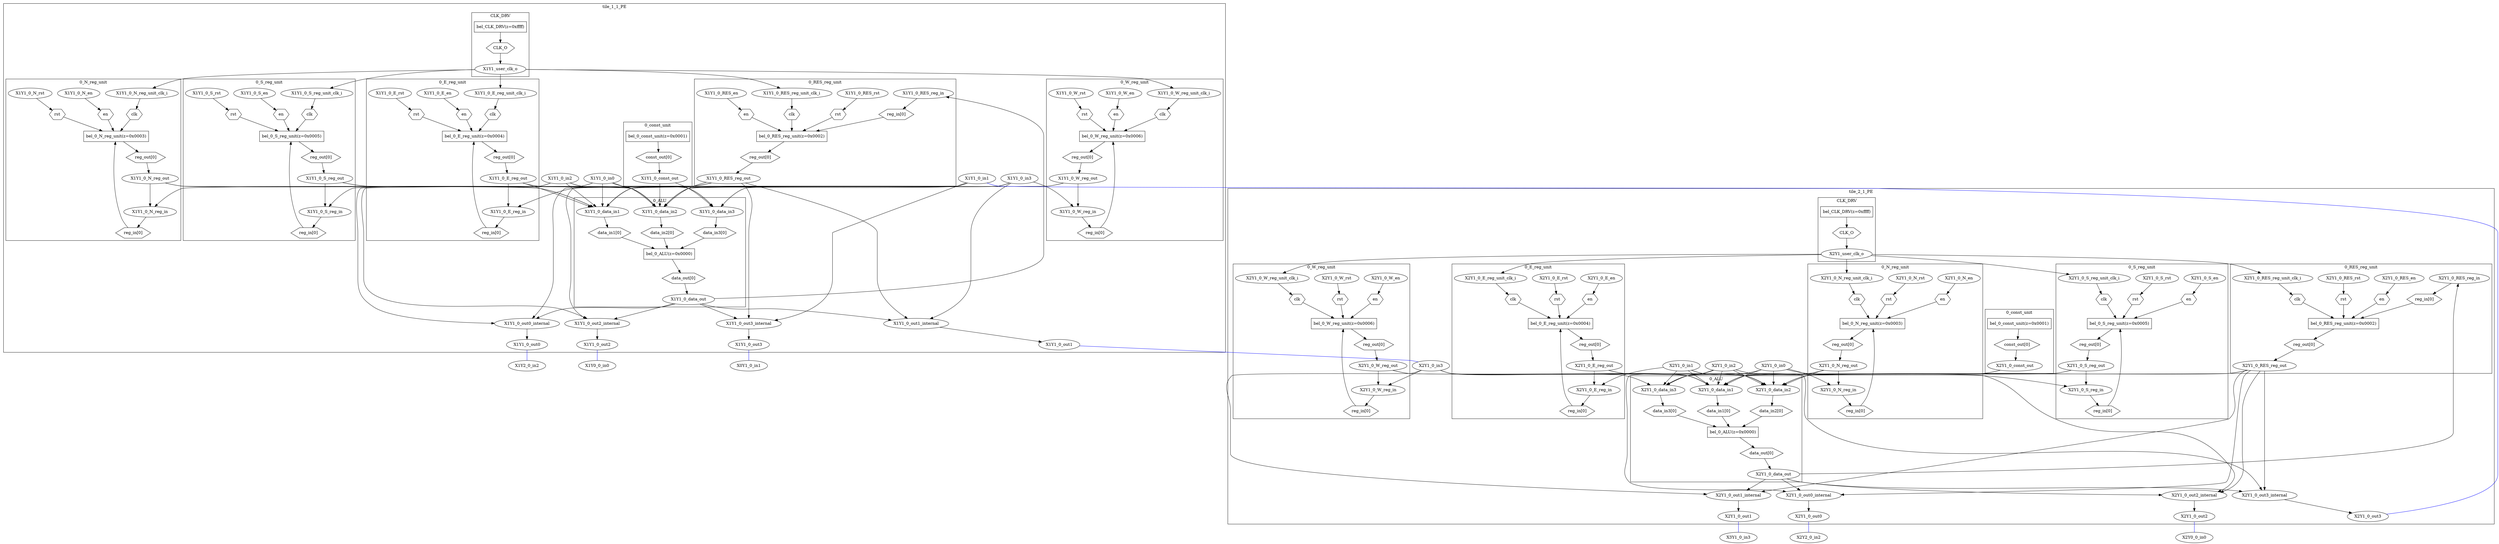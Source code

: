 digraph G {
subgraph cluster_1_1 {
label="tile_1_1_PE";
subgraph cluster_1_1_CLK_DRV {
label="CLK_DRV";
X1Y1_bel_CLK_DRV [label="bel_CLK_DRV(z=0xffff)", shape=box];
X1Y1_CLK_DRVCLK_O [label="CLK_O", shape=hexagon];
X1Y1_bel_CLK_DRV -> X1Y1_CLK_DRVCLK_O;
X1Y1_CLK_DRVCLK_O -> X1Y1_user_clk_o;
}

subgraph cluster_1_1_0_ALU {
label="0_ALU";
X1Y1_bel_0_ALU [label="bel_0_ALU(z=0x0000)", shape=box];
"X1Y1_0_ALUdata_in1[0]" [label="data_in1[0]", shape=hexagon];
X1Y1_0_data_in1 -> "X1Y1_0_ALUdata_in1[0]";
"X1Y1_0_ALUdata_in1[0]" -> X1Y1_bel_0_ALU;
"X1Y1_0_ALUdata_in2[0]" [label="data_in2[0]", shape=hexagon];
X1Y1_0_data_in2 -> "X1Y1_0_ALUdata_in2[0]";
"X1Y1_0_ALUdata_in2[0]" -> X1Y1_bel_0_ALU;
"X1Y1_0_ALUdata_in3[0]" [label="data_in3[0]", shape=hexagon];
X1Y1_0_data_in3 -> "X1Y1_0_ALUdata_in3[0]";
"X1Y1_0_ALUdata_in3[0]" -> X1Y1_bel_0_ALU;
"X1Y1_0_ALUdata_out[0]" [label="data_out[0]", shape=hexagon];
X1Y1_bel_0_ALU -> "X1Y1_0_ALUdata_out[0]";
"X1Y1_0_ALUdata_out[0]" -> X1Y1_0_data_out;
}

subgraph cluster_1_1_0_const_unit {
label="0_const_unit";
X1Y1_bel_0_const_unit [label="bel_0_const_unit(z=0x0001)", shape=box];
"X1Y1_0_const_unitconst_out[0]" [label="const_out[0]", shape=hexagon];
X1Y1_bel_0_const_unit -> "X1Y1_0_const_unitconst_out[0]";
"X1Y1_0_const_unitconst_out[0]" -> X1Y1_0_const_out;
}

subgraph cluster_1_1_0_RES_reg_unit {
label="0_RES_reg_unit";
X1Y1_bel_0_RES_reg_unit [label="bel_0_RES_reg_unit(z=0x0002)", shape=box];
X1Y1_0_RES_reg_uniten [label=en, shape=hexagon];
X1Y1_0_RES_en -> X1Y1_0_RES_reg_uniten;
X1Y1_0_RES_reg_uniten -> X1Y1_bel_0_RES_reg_unit;
"X1Y1_0_RES_reg_unitreg_in[0]" [label="reg_in[0]", shape=hexagon];
X1Y1_0_RES_reg_in -> "X1Y1_0_RES_reg_unitreg_in[0]";
"X1Y1_0_RES_reg_unitreg_in[0]" -> X1Y1_bel_0_RES_reg_unit;
X1Y1_0_RES_reg_unitrst [label=rst, shape=hexagon];
X1Y1_0_RES_rst -> X1Y1_0_RES_reg_unitrst;
X1Y1_0_RES_reg_unitrst -> X1Y1_bel_0_RES_reg_unit;
"X1Y1_0_RES_reg_unitreg_out[0]" [label="reg_out[0]", shape=hexagon];
X1Y1_bel_0_RES_reg_unit -> "X1Y1_0_RES_reg_unitreg_out[0]";
"X1Y1_0_RES_reg_unitreg_out[0]" -> X1Y1_0_RES_reg_out;
X1Y1_0_RES_reg_unitclk [label=clk, shape=hexagon];
X1Y1_0_RES_reg_unit_clk_i -> X1Y1_0_RES_reg_unitclk;
X1Y1_0_RES_reg_unitclk -> X1Y1_bel_0_RES_reg_unit;
}

subgraph cluster_1_1_0_N_reg_unit {
label="0_N_reg_unit";
X1Y1_bel_0_N_reg_unit [label="bel_0_N_reg_unit(z=0x0003)", shape=box];
X1Y1_0_N_reg_uniten [label=en, shape=hexagon];
X1Y1_0_N_en -> X1Y1_0_N_reg_uniten;
X1Y1_0_N_reg_uniten -> X1Y1_bel_0_N_reg_unit;
"X1Y1_0_N_reg_unitreg_in[0]" [label="reg_in[0]", shape=hexagon];
X1Y1_0_N_reg_in -> "X1Y1_0_N_reg_unitreg_in[0]";
"X1Y1_0_N_reg_unitreg_in[0]" -> X1Y1_bel_0_N_reg_unit;
X1Y1_0_N_reg_unitrst [label=rst, shape=hexagon];
X1Y1_0_N_rst -> X1Y1_0_N_reg_unitrst;
X1Y1_0_N_reg_unitrst -> X1Y1_bel_0_N_reg_unit;
"X1Y1_0_N_reg_unitreg_out[0]" [label="reg_out[0]", shape=hexagon];
X1Y1_bel_0_N_reg_unit -> "X1Y1_0_N_reg_unitreg_out[0]";
"X1Y1_0_N_reg_unitreg_out[0]" -> X1Y1_0_N_reg_out;
X1Y1_0_N_reg_unitclk [label=clk, shape=hexagon];
X1Y1_0_N_reg_unit_clk_i -> X1Y1_0_N_reg_unitclk;
X1Y1_0_N_reg_unitclk -> X1Y1_bel_0_N_reg_unit;
}

subgraph cluster_1_1_0_E_reg_unit {
label="0_E_reg_unit";
X1Y1_bel_0_E_reg_unit [label="bel_0_E_reg_unit(z=0x0004)", shape=box];
X1Y1_0_E_reg_uniten [label=en, shape=hexagon];
X1Y1_0_E_en -> X1Y1_0_E_reg_uniten;
X1Y1_0_E_reg_uniten -> X1Y1_bel_0_E_reg_unit;
"X1Y1_0_E_reg_unitreg_in[0]" [label="reg_in[0]", shape=hexagon];
X1Y1_0_E_reg_in -> "X1Y1_0_E_reg_unitreg_in[0]";
"X1Y1_0_E_reg_unitreg_in[0]" -> X1Y1_bel_0_E_reg_unit;
X1Y1_0_E_reg_unitrst [label=rst, shape=hexagon];
X1Y1_0_E_rst -> X1Y1_0_E_reg_unitrst;
X1Y1_0_E_reg_unitrst -> X1Y1_bel_0_E_reg_unit;
"X1Y1_0_E_reg_unitreg_out[0]" [label="reg_out[0]", shape=hexagon];
X1Y1_bel_0_E_reg_unit -> "X1Y1_0_E_reg_unitreg_out[0]";
"X1Y1_0_E_reg_unitreg_out[0]" -> X1Y1_0_E_reg_out;
X1Y1_0_E_reg_unitclk [label=clk, shape=hexagon];
X1Y1_0_E_reg_unit_clk_i -> X1Y1_0_E_reg_unitclk;
X1Y1_0_E_reg_unitclk -> X1Y1_bel_0_E_reg_unit;
}

subgraph cluster_1_1_0_S_reg_unit {
label="0_S_reg_unit";
X1Y1_bel_0_S_reg_unit [label="bel_0_S_reg_unit(z=0x0005)", shape=box];
X1Y1_0_S_reg_uniten [label=en, shape=hexagon];
X1Y1_0_S_en -> X1Y1_0_S_reg_uniten;
X1Y1_0_S_reg_uniten -> X1Y1_bel_0_S_reg_unit;
"X1Y1_0_S_reg_unitreg_in[0]" [label="reg_in[0]", shape=hexagon];
X1Y1_0_S_reg_in -> "X1Y1_0_S_reg_unitreg_in[0]";
"X1Y1_0_S_reg_unitreg_in[0]" -> X1Y1_bel_0_S_reg_unit;
X1Y1_0_S_reg_unitrst [label=rst, shape=hexagon];
X1Y1_0_S_rst -> X1Y1_0_S_reg_unitrst;
X1Y1_0_S_reg_unitrst -> X1Y1_bel_0_S_reg_unit;
"X1Y1_0_S_reg_unitreg_out[0]" [label="reg_out[0]", shape=hexagon];
X1Y1_bel_0_S_reg_unit -> "X1Y1_0_S_reg_unitreg_out[0]";
"X1Y1_0_S_reg_unitreg_out[0]" -> X1Y1_0_S_reg_out;
X1Y1_0_S_reg_unitclk [label=clk, shape=hexagon];
X1Y1_0_S_reg_unit_clk_i -> X1Y1_0_S_reg_unitclk;
X1Y1_0_S_reg_unitclk -> X1Y1_bel_0_S_reg_unit;
}

subgraph cluster_1_1_0_W_reg_unit {
label="0_W_reg_unit";
X1Y1_bel_0_W_reg_unit [label="bel_0_W_reg_unit(z=0x0006)", shape=box];
X1Y1_0_W_reg_uniten [label=en, shape=hexagon];
X1Y1_0_W_en -> X1Y1_0_W_reg_uniten;
X1Y1_0_W_reg_uniten -> X1Y1_bel_0_W_reg_unit;
"X1Y1_0_W_reg_unitreg_in[0]" [label="reg_in[0]", shape=hexagon];
X1Y1_0_W_reg_in -> "X1Y1_0_W_reg_unitreg_in[0]";
"X1Y1_0_W_reg_unitreg_in[0]" -> X1Y1_bel_0_W_reg_unit;
X1Y1_0_W_reg_unitrst [label=rst, shape=hexagon];
X1Y1_0_W_rst -> X1Y1_0_W_reg_unitrst;
X1Y1_0_W_reg_unitrst -> X1Y1_bel_0_W_reg_unit;
"X1Y1_0_W_reg_unitreg_out[0]" [label="reg_out[0]", shape=hexagon];
X1Y1_bel_0_W_reg_unit -> "X1Y1_0_W_reg_unitreg_out[0]";
"X1Y1_0_W_reg_unitreg_out[0]" -> X1Y1_0_W_reg_out;
X1Y1_0_W_reg_unitclk [label=clk, shape=hexagon];
X1Y1_0_W_reg_unit_clk_i -> X1Y1_0_W_reg_unitclk;
X1Y1_0_W_reg_unitclk -> X1Y1_bel_0_W_reg_unit;
}

X1Y1_user_clk_o -> X1Y1_0_RES_reg_unit_clk_i;
X1Y1_user_clk_o -> X1Y1_0_N_reg_unit_clk_i;
X1Y1_user_clk_o -> X1Y1_0_E_reg_unit_clk_i;
X1Y1_user_clk_o -> X1Y1_0_S_reg_unit_clk_i;
X1Y1_user_clk_o -> X1Y1_0_W_reg_unit_clk_i;
X1Y1_0_out0_internal -> X1Y1_0_out0;
X1Y1_0_out1_internal -> X1Y1_0_out1;
X1Y1_0_out2_internal -> X1Y1_0_out2;
X1Y1_0_out3_internal -> X1Y1_0_out3;
X1Y1_0_data_out -> X1Y1_0_out0_internal;
X1Y1_0_RES_reg_out -> X1Y1_0_out0_internal;
X1Y1_0_in2 -> X1Y1_0_out0_internal;
X1Y1_0_data_out -> X1Y1_0_out1_internal;
X1Y1_0_RES_reg_out -> X1Y1_0_out1_internal;
X1Y1_0_in3 -> X1Y1_0_out1_internal;
X1Y1_0_data_out -> X1Y1_0_out2_internal;
X1Y1_0_RES_reg_out -> X1Y1_0_out2_internal;
X1Y1_0_in0 -> X1Y1_0_out2_internal;
X1Y1_0_data_out -> X1Y1_0_out3_internal;
X1Y1_0_RES_reg_out -> X1Y1_0_out3_internal;
X1Y1_0_in1 -> X1Y1_0_out3_internal;
X1Y1_0_in0 -> X1Y1_0_data_in1;
X1Y1_0_in1 -> X1Y1_0_data_in1;
X1Y1_0_in2 -> X1Y1_0_data_in1;
X1Y1_0_in3 -> X1Y1_0_data_in1;
X1Y1_0_RES_reg_out -> X1Y1_0_data_in1;
X1Y1_0_N_reg_out -> X1Y1_0_data_in1;
X1Y1_0_E_reg_out -> X1Y1_0_data_in1;
X1Y1_0_S_reg_out -> X1Y1_0_data_in1;
X1Y1_0_W_reg_out -> X1Y1_0_data_in1;
X1Y1_0_in0 -> X1Y1_0_data_in2;
X1Y1_0_in1 -> X1Y1_0_data_in2;
X1Y1_0_in2 -> X1Y1_0_data_in2;
X1Y1_0_in3 -> X1Y1_0_data_in2;
X1Y1_0_const_out -> X1Y1_0_data_in2;
X1Y1_0_RES_reg_out -> X1Y1_0_data_in2;
X1Y1_0_N_reg_out -> X1Y1_0_data_in2;
X1Y1_0_E_reg_out -> X1Y1_0_data_in2;
X1Y1_0_S_reg_out -> X1Y1_0_data_in2;
X1Y1_0_W_reg_out -> X1Y1_0_data_in2;
X1Y1_0_in0 -> X1Y1_0_data_in3;
X1Y1_0_in1 -> X1Y1_0_data_in3;
X1Y1_0_in2 -> X1Y1_0_data_in3;
X1Y1_0_in3 -> X1Y1_0_data_in3;
X1Y1_0_const_out -> X1Y1_0_data_in3;
X1Y1_0_data_out -> X1Y1_0_RES_reg_in;
X1Y1_0_in0 -> X1Y1_0_N_reg_in;
X1Y1_0_N_reg_out -> X1Y1_0_N_reg_in;
X1Y1_0_in1 -> X1Y1_0_E_reg_in;
X1Y1_0_E_reg_out -> X1Y1_0_E_reg_in;
X1Y1_0_in2 -> X1Y1_0_S_reg_in;
X1Y1_0_S_reg_out -> X1Y1_0_S_reg_in;
X1Y1_0_in3 -> X1Y1_0_W_reg_in;
X1Y1_0_W_reg_out -> X1Y1_0_W_reg_in;
}

X1Y1_0_out0 -> X1Y2_0_in2 [dir=none, color=blue];
X1Y1_0_out1 -> X2Y1_0_in3 [dir=none, color=blue];
X1Y1_0_out2 -> X1Y0_0_in0 [dir=none, color=blue];
X1Y1_0_out3 -> X0Y1_0_in1 [dir=none, color=blue];
subgraph cluster_2_1 {
label="tile_2_1_PE";
subgraph cluster_2_1_CLK_DRV {
label="CLK_DRV";
X2Y1_bel_CLK_DRV [label="bel_CLK_DRV(z=0xffff)", shape=box];
X2Y1_CLK_DRVCLK_O [label="CLK_O", shape=hexagon];
X2Y1_bel_CLK_DRV -> X2Y1_CLK_DRVCLK_O;
X2Y1_CLK_DRVCLK_O -> X2Y1_user_clk_o;
}

subgraph cluster_2_1_0_ALU {
label="0_ALU";
X2Y1_bel_0_ALU [label="bel_0_ALU(z=0x0000)", shape=box];
"X2Y1_0_ALUdata_in1[0]" [label="data_in1[0]", shape=hexagon];
X2Y1_0_data_in1 -> "X2Y1_0_ALUdata_in1[0]";
"X2Y1_0_ALUdata_in1[0]" -> X2Y1_bel_0_ALU;
"X2Y1_0_ALUdata_in2[0]" [label="data_in2[0]", shape=hexagon];
X2Y1_0_data_in2 -> "X2Y1_0_ALUdata_in2[0]";
"X2Y1_0_ALUdata_in2[0]" -> X2Y1_bel_0_ALU;
"X2Y1_0_ALUdata_in3[0]" [label="data_in3[0]", shape=hexagon];
X2Y1_0_data_in3 -> "X2Y1_0_ALUdata_in3[0]";
"X2Y1_0_ALUdata_in3[0]" -> X2Y1_bel_0_ALU;
"X2Y1_0_ALUdata_out[0]" [label="data_out[0]", shape=hexagon];
X2Y1_bel_0_ALU -> "X2Y1_0_ALUdata_out[0]";
"X2Y1_0_ALUdata_out[0]" -> X2Y1_0_data_out;
}

subgraph cluster_2_1_0_const_unit {
label="0_const_unit";
X2Y1_bel_0_const_unit [label="bel_0_const_unit(z=0x0001)", shape=box];
"X2Y1_0_const_unitconst_out[0]" [label="const_out[0]", shape=hexagon];
X2Y1_bel_0_const_unit -> "X2Y1_0_const_unitconst_out[0]";
"X2Y1_0_const_unitconst_out[0]" -> X2Y1_0_const_out;
}

subgraph cluster_2_1_0_RES_reg_unit {
label="0_RES_reg_unit";
X2Y1_bel_0_RES_reg_unit [label="bel_0_RES_reg_unit(z=0x0002)", shape=box];
X2Y1_0_RES_reg_uniten [label=en, shape=hexagon];
X2Y1_0_RES_en -> X2Y1_0_RES_reg_uniten;
X2Y1_0_RES_reg_uniten -> X2Y1_bel_0_RES_reg_unit;
"X2Y1_0_RES_reg_unitreg_in[0]" [label="reg_in[0]", shape=hexagon];
X2Y1_0_RES_reg_in -> "X2Y1_0_RES_reg_unitreg_in[0]";
"X2Y1_0_RES_reg_unitreg_in[0]" -> X2Y1_bel_0_RES_reg_unit;
X2Y1_0_RES_reg_unitrst [label=rst, shape=hexagon];
X2Y1_0_RES_rst -> X2Y1_0_RES_reg_unitrst;
X2Y1_0_RES_reg_unitrst -> X2Y1_bel_0_RES_reg_unit;
"X2Y1_0_RES_reg_unitreg_out[0]" [label="reg_out[0]", shape=hexagon];
X2Y1_bel_0_RES_reg_unit -> "X2Y1_0_RES_reg_unitreg_out[0]";
"X2Y1_0_RES_reg_unitreg_out[0]" -> X2Y1_0_RES_reg_out;
X2Y1_0_RES_reg_unitclk [label=clk, shape=hexagon];
X2Y1_0_RES_reg_unit_clk_i -> X2Y1_0_RES_reg_unitclk;
X2Y1_0_RES_reg_unitclk -> X2Y1_bel_0_RES_reg_unit;
}

subgraph cluster_2_1_0_N_reg_unit {
label="0_N_reg_unit";
X2Y1_bel_0_N_reg_unit [label="bel_0_N_reg_unit(z=0x0003)", shape=box];
X2Y1_0_N_reg_uniten [label=en, shape=hexagon];
X2Y1_0_N_en -> X2Y1_0_N_reg_uniten;
X2Y1_0_N_reg_uniten -> X2Y1_bel_0_N_reg_unit;
"X2Y1_0_N_reg_unitreg_in[0]" [label="reg_in[0]", shape=hexagon];
X2Y1_0_N_reg_in -> "X2Y1_0_N_reg_unitreg_in[0]";
"X2Y1_0_N_reg_unitreg_in[0]" -> X2Y1_bel_0_N_reg_unit;
X2Y1_0_N_reg_unitrst [label=rst, shape=hexagon];
X2Y1_0_N_rst -> X2Y1_0_N_reg_unitrst;
X2Y1_0_N_reg_unitrst -> X2Y1_bel_0_N_reg_unit;
"X2Y1_0_N_reg_unitreg_out[0]" [label="reg_out[0]", shape=hexagon];
X2Y1_bel_0_N_reg_unit -> "X2Y1_0_N_reg_unitreg_out[0]";
"X2Y1_0_N_reg_unitreg_out[0]" -> X2Y1_0_N_reg_out;
X2Y1_0_N_reg_unitclk [label=clk, shape=hexagon];
X2Y1_0_N_reg_unit_clk_i -> X2Y1_0_N_reg_unitclk;
X2Y1_0_N_reg_unitclk -> X2Y1_bel_0_N_reg_unit;
}

subgraph cluster_2_1_0_E_reg_unit {
label="0_E_reg_unit";
X2Y1_bel_0_E_reg_unit [label="bel_0_E_reg_unit(z=0x0004)", shape=box];
X2Y1_0_E_reg_uniten [label=en, shape=hexagon];
X2Y1_0_E_en -> X2Y1_0_E_reg_uniten;
X2Y1_0_E_reg_uniten -> X2Y1_bel_0_E_reg_unit;
"X2Y1_0_E_reg_unitreg_in[0]" [label="reg_in[0]", shape=hexagon];
X2Y1_0_E_reg_in -> "X2Y1_0_E_reg_unitreg_in[0]";
"X2Y1_0_E_reg_unitreg_in[0]" -> X2Y1_bel_0_E_reg_unit;
X2Y1_0_E_reg_unitrst [label=rst, shape=hexagon];
X2Y1_0_E_rst -> X2Y1_0_E_reg_unitrst;
X2Y1_0_E_reg_unitrst -> X2Y1_bel_0_E_reg_unit;
"X2Y1_0_E_reg_unitreg_out[0]" [label="reg_out[0]", shape=hexagon];
X2Y1_bel_0_E_reg_unit -> "X2Y1_0_E_reg_unitreg_out[0]";
"X2Y1_0_E_reg_unitreg_out[0]" -> X2Y1_0_E_reg_out;
X2Y1_0_E_reg_unitclk [label=clk, shape=hexagon];
X2Y1_0_E_reg_unit_clk_i -> X2Y1_0_E_reg_unitclk;
X2Y1_0_E_reg_unitclk -> X2Y1_bel_0_E_reg_unit;
}

subgraph cluster_2_1_0_S_reg_unit {
label="0_S_reg_unit";
X2Y1_bel_0_S_reg_unit [label="bel_0_S_reg_unit(z=0x0005)", shape=box];
X2Y1_0_S_reg_uniten [label=en, shape=hexagon];
X2Y1_0_S_en -> X2Y1_0_S_reg_uniten;
X2Y1_0_S_reg_uniten -> X2Y1_bel_0_S_reg_unit;
"X2Y1_0_S_reg_unitreg_in[0]" [label="reg_in[0]", shape=hexagon];
X2Y1_0_S_reg_in -> "X2Y1_0_S_reg_unitreg_in[0]";
"X2Y1_0_S_reg_unitreg_in[0]" -> X2Y1_bel_0_S_reg_unit;
X2Y1_0_S_reg_unitrst [label=rst, shape=hexagon];
X2Y1_0_S_rst -> X2Y1_0_S_reg_unitrst;
X2Y1_0_S_reg_unitrst -> X2Y1_bel_0_S_reg_unit;
"X2Y1_0_S_reg_unitreg_out[0]" [label="reg_out[0]", shape=hexagon];
X2Y1_bel_0_S_reg_unit -> "X2Y1_0_S_reg_unitreg_out[0]";
"X2Y1_0_S_reg_unitreg_out[0]" -> X2Y1_0_S_reg_out;
X2Y1_0_S_reg_unitclk [label=clk, shape=hexagon];
X2Y1_0_S_reg_unit_clk_i -> X2Y1_0_S_reg_unitclk;
X2Y1_0_S_reg_unitclk -> X2Y1_bel_0_S_reg_unit;
}

subgraph cluster_2_1_0_W_reg_unit {
label="0_W_reg_unit";
X2Y1_bel_0_W_reg_unit [label="bel_0_W_reg_unit(z=0x0006)", shape=box];
X2Y1_0_W_reg_uniten [label=en, shape=hexagon];
X2Y1_0_W_en -> X2Y1_0_W_reg_uniten;
X2Y1_0_W_reg_uniten -> X2Y1_bel_0_W_reg_unit;
"X2Y1_0_W_reg_unitreg_in[0]" [label="reg_in[0]", shape=hexagon];
X2Y1_0_W_reg_in -> "X2Y1_0_W_reg_unitreg_in[0]";
"X2Y1_0_W_reg_unitreg_in[0]" -> X2Y1_bel_0_W_reg_unit;
X2Y1_0_W_reg_unitrst [label=rst, shape=hexagon];
X2Y1_0_W_rst -> X2Y1_0_W_reg_unitrst;
X2Y1_0_W_reg_unitrst -> X2Y1_bel_0_W_reg_unit;
"X2Y1_0_W_reg_unitreg_out[0]" [label="reg_out[0]", shape=hexagon];
X2Y1_bel_0_W_reg_unit -> "X2Y1_0_W_reg_unitreg_out[0]";
"X2Y1_0_W_reg_unitreg_out[0]" -> X2Y1_0_W_reg_out;
X2Y1_0_W_reg_unitclk [label=clk, shape=hexagon];
X2Y1_0_W_reg_unit_clk_i -> X2Y1_0_W_reg_unitclk;
X2Y1_0_W_reg_unitclk -> X2Y1_bel_0_W_reg_unit;
}

X2Y1_user_clk_o -> X2Y1_0_RES_reg_unit_clk_i;
X2Y1_user_clk_o -> X2Y1_0_N_reg_unit_clk_i;
X2Y1_user_clk_o -> X2Y1_0_E_reg_unit_clk_i;
X2Y1_user_clk_o -> X2Y1_0_S_reg_unit_clk_i;
X2Y1_user_clk_o -> X2Y1_0_W_reg_unit_clk_i;
X2Y1_0_out0_internal -> X2Y1_0_out0;
X2Y1_0_out1_internal -> X2Y1_0_out1;
X2Y1_0_out2_internal -> X2Y1_0_out2;
X2Y1_0_out3_internal -> X2Y1_0_out3;
X2Y1_0_data_out -> X2Y1_0_out0_internal;
X2Y1_0_RES_reg_out -> X2Y1_0_out0_internal;
X2Y1_0_in2 -> X2Y1_0_out0_internal;
X2Y1_0_data_out -> X2Y1_0_out1_internal;
X2Y1_0_RES_reg_out -> X2Y1_0_out1_internal;
X2Y1_0_in3 -> X2Y1_0_out1_internal;
X2Y1_0_data_out -> X2Y1_0_out2_internal;
X2Y1_0_RES_reg_out -> X2Y1_0_out2_internal;
X2Y1_0_in0 -> X2Y1_0_out2_internal;
X2Y1_0_data_out -> X2Y1_0_out3_internal;
X2Y1_0_RES_reg_out -> X2Y1_0_out3_internal;
X2Y1_0_in1 -> X2Y1_0_out3_internal;
X2Y1_0_in0 -> X2Y1_0_data_in1;
X2Y1_0_in1 -> X2Y1_0_data_in1;
X2Y1_0_in2 -> X2Y1_0_data_in1;
X2Y1_0_in3 -> X2Y1_0_data_in1;
X2Y1_0_RES_reg_out -> X2Y1_0_data_in1;
X2Y1_0_N_reg_out -> X2Y1_0_data_in1;
X2Y1_0_E_reg_out -> X2Y1_0_data_in1;
X2Y1_0_S_reg_out -> X2Y1_0_data_in1;
X2Y1_0_W_reg_out -> X2Y1_0_data_in1;
X2Y1_0_in0 -> X2Y1_0_data_in2;
X2Y1_0_in1 -> X2Y1_0_data_in2;
X2Y1_0_in2 -> X2Y1_0_data_in2;
X2Y1_0_in3 -> X2Y1_0_data_in2;
X2Y1_0_const_out -> X2Y1_0_data_in2;
X2Y1_0_RES_reg_out -> X2Y1_0_data_in2;
X2Y1_0_N_reg_out -> X2Y1_0_data_in2;
X2Y1_0_E_reg_out -> X2Y1_0_data_in2;
X2Y1_0_S_reg_out -> X2Y1_0_data_in2;
X2Y1_0_W_reg_out -> X2Y1_0_data_in2;
X2Y1_0_in0 -> X2Y1_0_data_in3;
X2Y1_0_in1 -> X2Y1_0_data_in3;
X2Y1_0_in2 -> X2Y1_0_data_in3;
X2Y1_0_in3 -> X2Y1_0_data_in3;
X2Y1_0_const_out -> X2Y1_0_data_in3;
X2Y1_0_data_out -> X2Y1_0_RES_reg_in;
X2Y1_0_in0 -> X2Y1_0_N_reg_in;
X2Y1_0_N_reg_out -> X2Y1_0_N_reg_in;
X2Y1_0_in1 -> X2Y1_0_E_reg_in;
X2Y1_0_E_reg_out -> X2Y1_0_E_reg_in;
X2Y1_0_in2 -> X2Y1_0_S_reg_in;
X2Y1_0_S_reg_out -> X2Y1_0_S_reg_in;
X2Y1_0_in3 -> X2Y1_0_W_reg_in;
X2Y1_0_W_reg_out -> X2Y1_0_W_reg_in;
}

X2Y1_0_out0 -> X2Y2_0_in2 [dir=none, color=blue];
X2Y1_0_out1 -> X3Y1_0_in3 [dir=none, color=blue];
X2Y1_0_out2 -> X2Y0_0_in0 [dir=none, color=blue];
X2Y1_0_out3 -> X1Y1_0_in1 [dir=none, color=blue];
}
